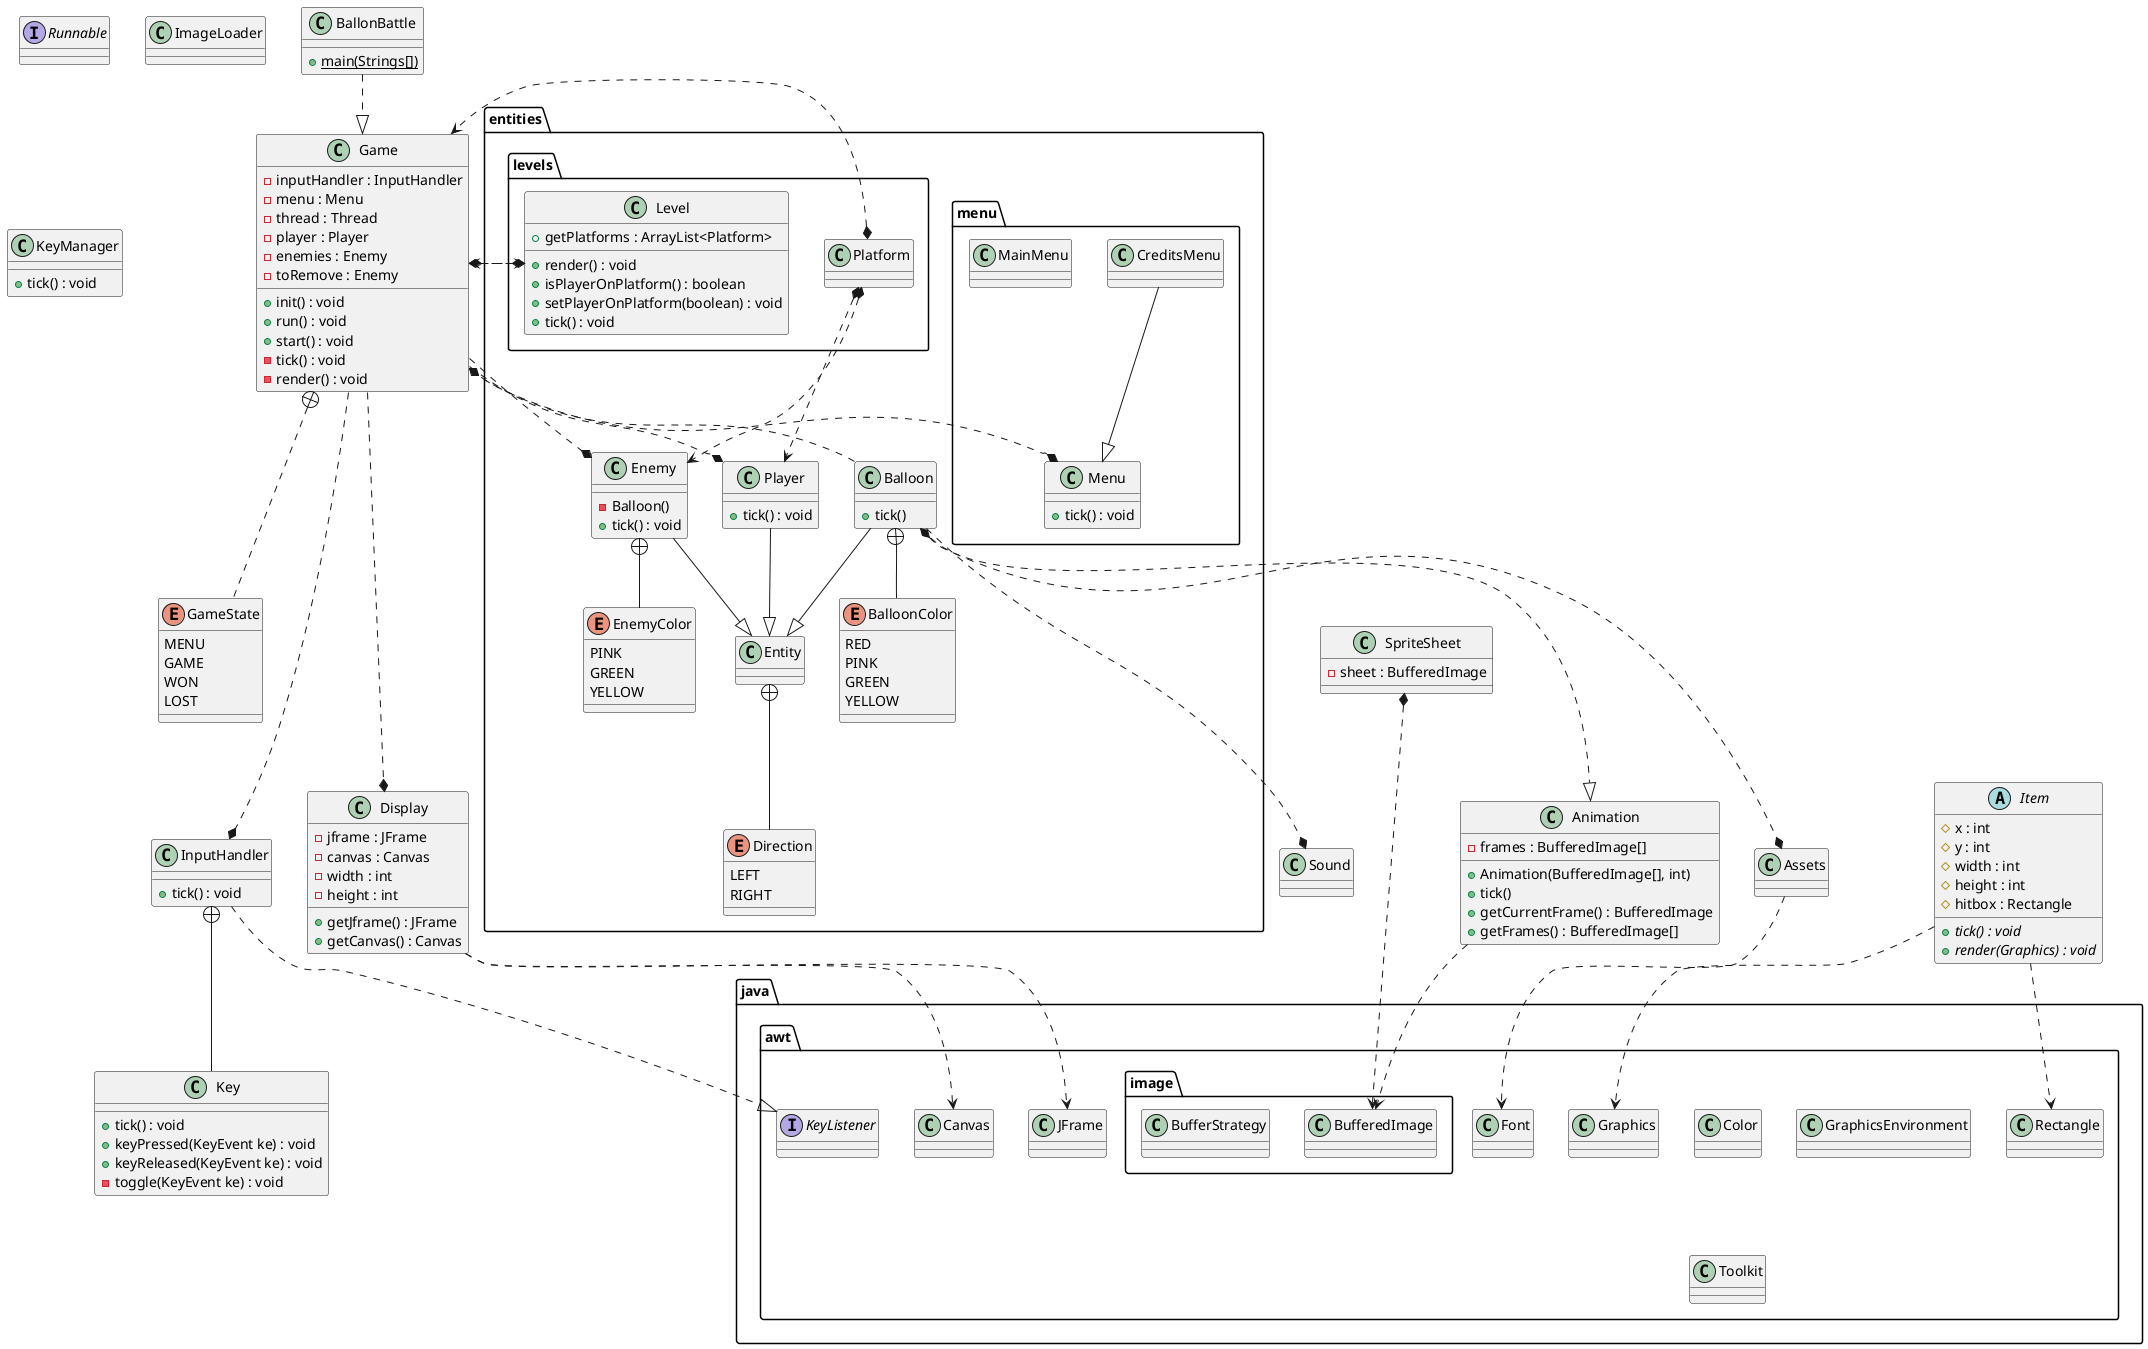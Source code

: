 @startuml
'https://plantuml.com/class-diagram

class Animation {
-frames : BufferedImage[]
+Animation(BufferedImage[], int)
+tick()
+getCurrentFrame() : BufferedImage
+getFrames() : BufferedImage[]
}

class Assets {}

class BallonBattle {
{static}+main(Strings[])
}

class Display {
- jframe : JFrame
- canvas : Canvas
- width : int
- height : int

+getJframe() : JFrame
+getCanvas() : Canvas

}

class Game {
+ init() : void
+ run() : void
+ start() : void
-tick() : void
-render() : void
-inputHandler : InputHandler
-menu : Menu
-thread : Thread
-player : Player
-enemies : Enemy
-toRemove : Enemy
}

enum GameState {
MENU
GAME
WON
LOST
}

interface Runnable {}

class ImageLoader {}

class InputHandler {
+tick() : void

}

class Key {
+tick() : void
+keyPressed(KeyEvent ke) : void
+keyReleased(KeyEvent ke) : void
-toggle(KeyEvent ke) : void

}


abstract class Item {
	# x : int
	# y : int
	# width : int
	# height : int
   	# hitbox : Rectangle
    {abstract} + tick() : void
    {abstract} + render(Graphics) : void
}

package java.awt {
    interface KeyListener {}
}


class KeyManager {
+ tick() : void
}

class Sound {}

class SpriteSheet {
-sheet : BufferedImage
}


package entities {

    class Balloon {
    +tick()
    }

    enum BalloonColor {
        RED
        PINK
        GREEN
        YELLOW
    }


    class Enemy {
        - Balloon()
        + tick() : void
    }

    enum EnemyColor {
        PINK
        GREEN
        YELLOW
    }

    class Entity {}




    enum Direction {
        LEFT
        RIGHT
    }

    class Player {
        + tick() : void
    }

    package levels {
        class Level {
        + render() : void
        + getPlatforms : ArrayList<Platform>
        + isPlayerOnPlatform() : boolean
        + setPlayerOnPlatform(boolean) : void
        + tick() : void
        }
        class Platform {}
    }

    package menu {
        class CreditsMenu {}
        class MainMenu {}
        class Menu {
        +tick() : void
        }
    }

package java.awt {
    class Canvas
    class Color
    class Font
    class Graphics
    class GraphicsEnvironment
    class Rectangle
    class Toolkit

    class JFrame


    package image {
        class BufferedImage
        class BufferStrategy
    }
}
BallonBattle ..|> Game
Balloon +-- BalloonColor
Balloon --|> Entity

Enemy --|> Entity
Player --|> Entity
Balloon *...|> Animation
Balloon ...* Assets
Balloon ...* Game
Balloon ...* Sound

Display ..> JFrame
Display ..> Canvas

Assets ..> Font

Item ..> Rectangle
Item ..> Graphics
InputHandler +-- Key

Entity +-- Direction
    Enemy +-- EnemyColor

Game ..* Enemy
Game ..* Player
Game ..* Display
Game ...* Menu
Game ..* InputHandler
Game +... GameState


Game *..> Level
Level *..> Game
Platform *..> Game
Platform *..> Player
Platform *..> Enemy

InputHandler ..|> KeyListener
        CreditsMenu --|> Menu


Animation ..> BufferedImage
SpriteSheet *...> BufferedImage

@enduml
